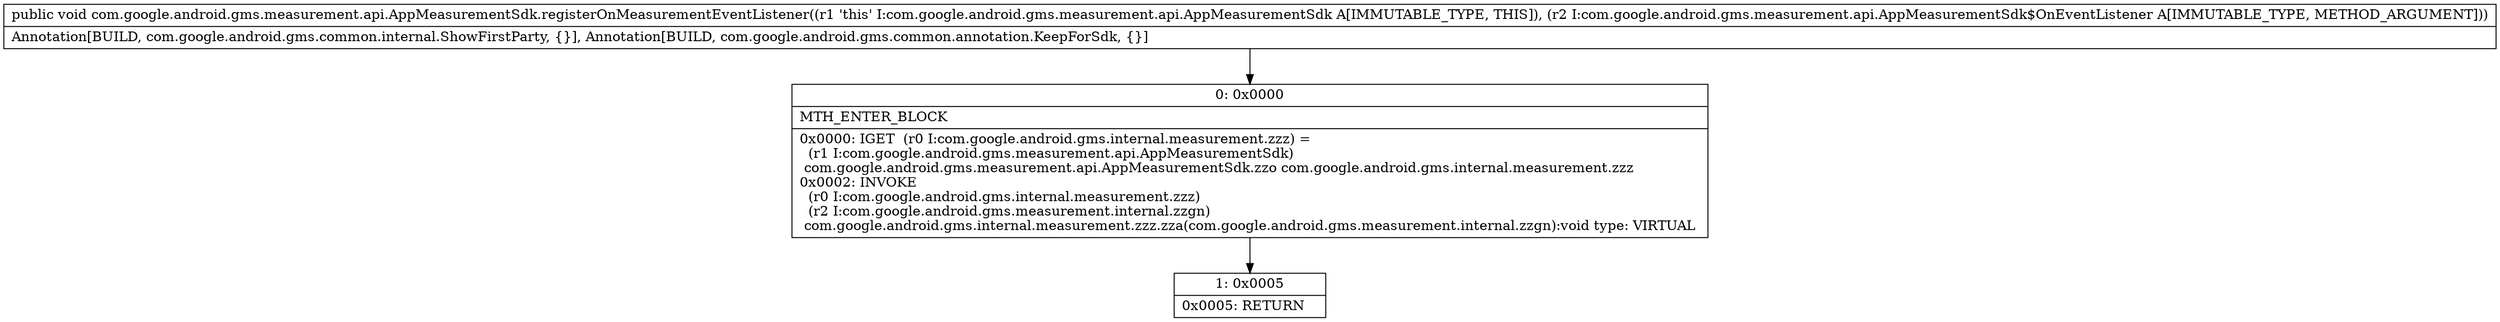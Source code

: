 digraph "CFG forcom.google.android.gms.measurement.api.AppMeasurementSdk.registerOnMeasurementEventListener(Lcom\/google\/android\/gms\/measurement\/api\/AppMeasurementSdk$OnEventListener;)V" {
Node_0 [shape=record,label="{0\:\ 0x0000|MTH_ENTER_BLOCK\l|0x0000: IGET  (r0 I:com.google.android.gms.internal.measurement.zzz) = \l  (r1 I:com.google.android.gms.measurement.api.AppMeasurementSdk)\l com.google.android.gms.measurement.api.AppMeasurementSdk.zzo com.google.android.gms.internal.measurement.zzz \l0x0002: INVOKE  \l  (r0 I:com.google.android.gms.internal.measurement.zzz)\l  (r2 I:com.google.android.gms.measurement.internal.zzgn)\l com.google.android.gms.internal.measurement.zzz.zza(com.google.android.gms.measurement.internal.zzgn):void type: VIRTUAL \l}"];
Node_1 [shape=record,label="{1\:\ 0x0005|0x0005: RETURN   \l}"];
MethodNode[shape=record,label="{public void com.google.android.gms.measurement.api.AppMeasurementSdk.registerOnMeasurementEventListener((r1 'this' I:com.google.android.gms.measurement.api.AppMeasurementSdk A[IMMUTABLE_TYPE, THIS]), (r2 I:com.google.android.gms.measurement.api.AppMeasurementSdk$OnEventListener A[IMMUTABLE_TYPE, METHOD_ARGUMENT]))  | Annotation[BUILD, com.google.android.gms.common.internal.ShowFirstParty, \{\}], Annotation[BUILD, com.google.android.gms.common.annotation.KeepForSdk, \{\}]\l}"];
MethodNode -> Node_0;
Node_0 -> Node_1;
}

